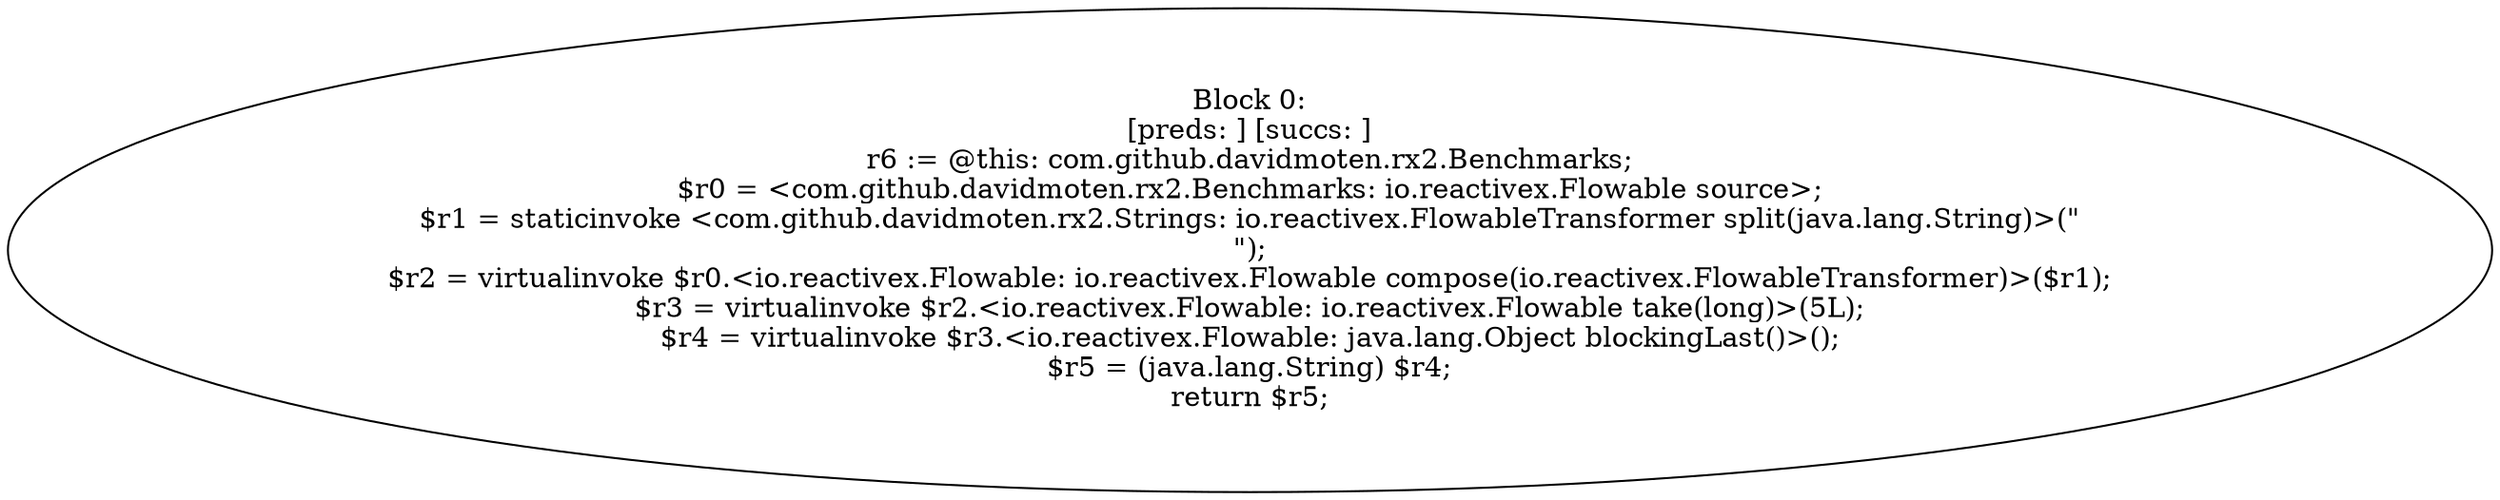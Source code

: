 digraph "unitGraph" {
    "Block 0:
[preds: ] [succs: ]
r6 := @this: com.github.davidmoten.rx2.Benchmarks;
$r0 = <com.github.davidmoten.rx2.Benchmarks: io.reactivex.Flowable source>;
$r1 = staticinvoke <com.github.davidmoten.rx2.Strings: io.reactivex.FlowableTransformer split(java.lang.String)>(\"\n\");
$r2 = virtualinvoke $r0.<io.reactivex.Flowable: io.reactivex.Flowable compose(io.reactivex.FlowableTransformer)>($r1);
$r3 = virtualinvoke $r2.<io.reactivex.Flowable: io.reactivex.Flowable take(long)>(5L);
$r4 = virtualinvoke $r3.<io.reactivex.Flowable: java.lang.Object blockingLast()>();
$r5 = (java.lang.String) $r4;
return $r5;
"
}
